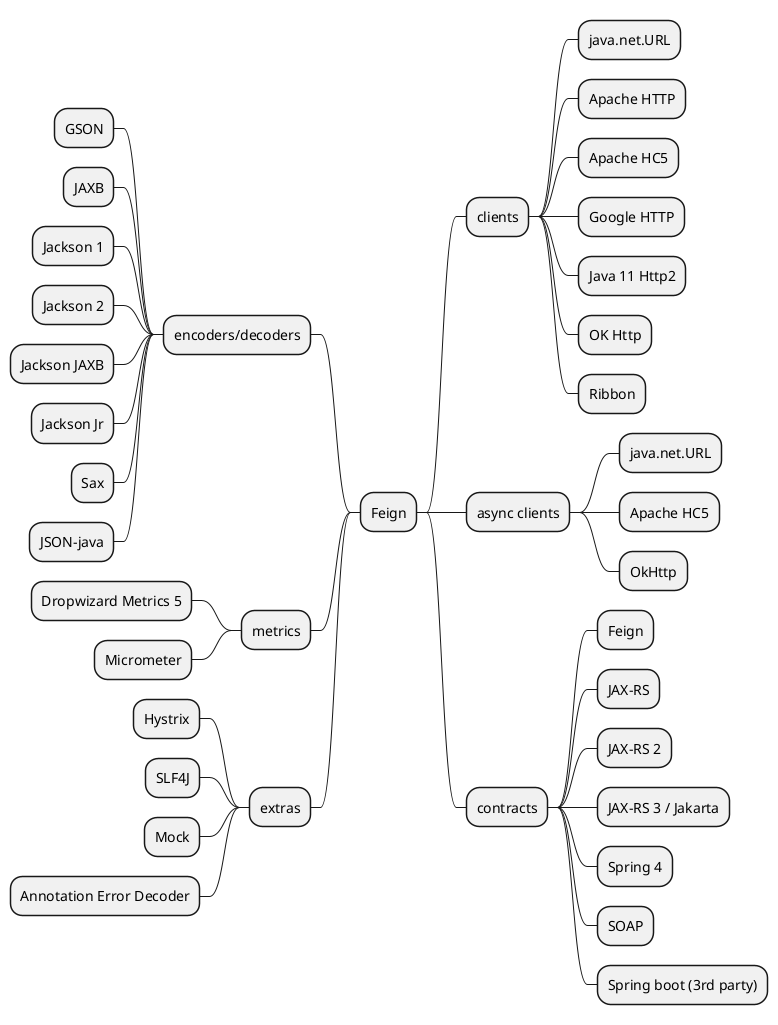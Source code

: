 @startmindmap
* Feign
** clients
*** java.net.URL
*** Apache HTTP
*** Apache HC5
*** Google HTTP
*** Java 11 Http2
*** OK Http
*** Ribbon
** async clients
*** java.net.URL
*** Apache HC5
*** OkHttp
** contracts
*** Feign
*** JAX-RS
*** JAX-RS 2
*** JAX-RS 3 / Jakarta
*** Spring 4
*** SOAP
*** Spring boot (3rd party)

left side

** encoders/decoders
*** GSON
*** JAXB
*** Jackson 1
*** Jackson 2
*** Jackson JAXB
*** Jackson Jr
*** Sax
*** JSON-java
** metrics
*** Dropwizard Metrics 5
*** Micrometer
** extras
*** Hystrix
*** SLF4J
*** Mock
*** Annotation Error Decoder
@endmindmap
